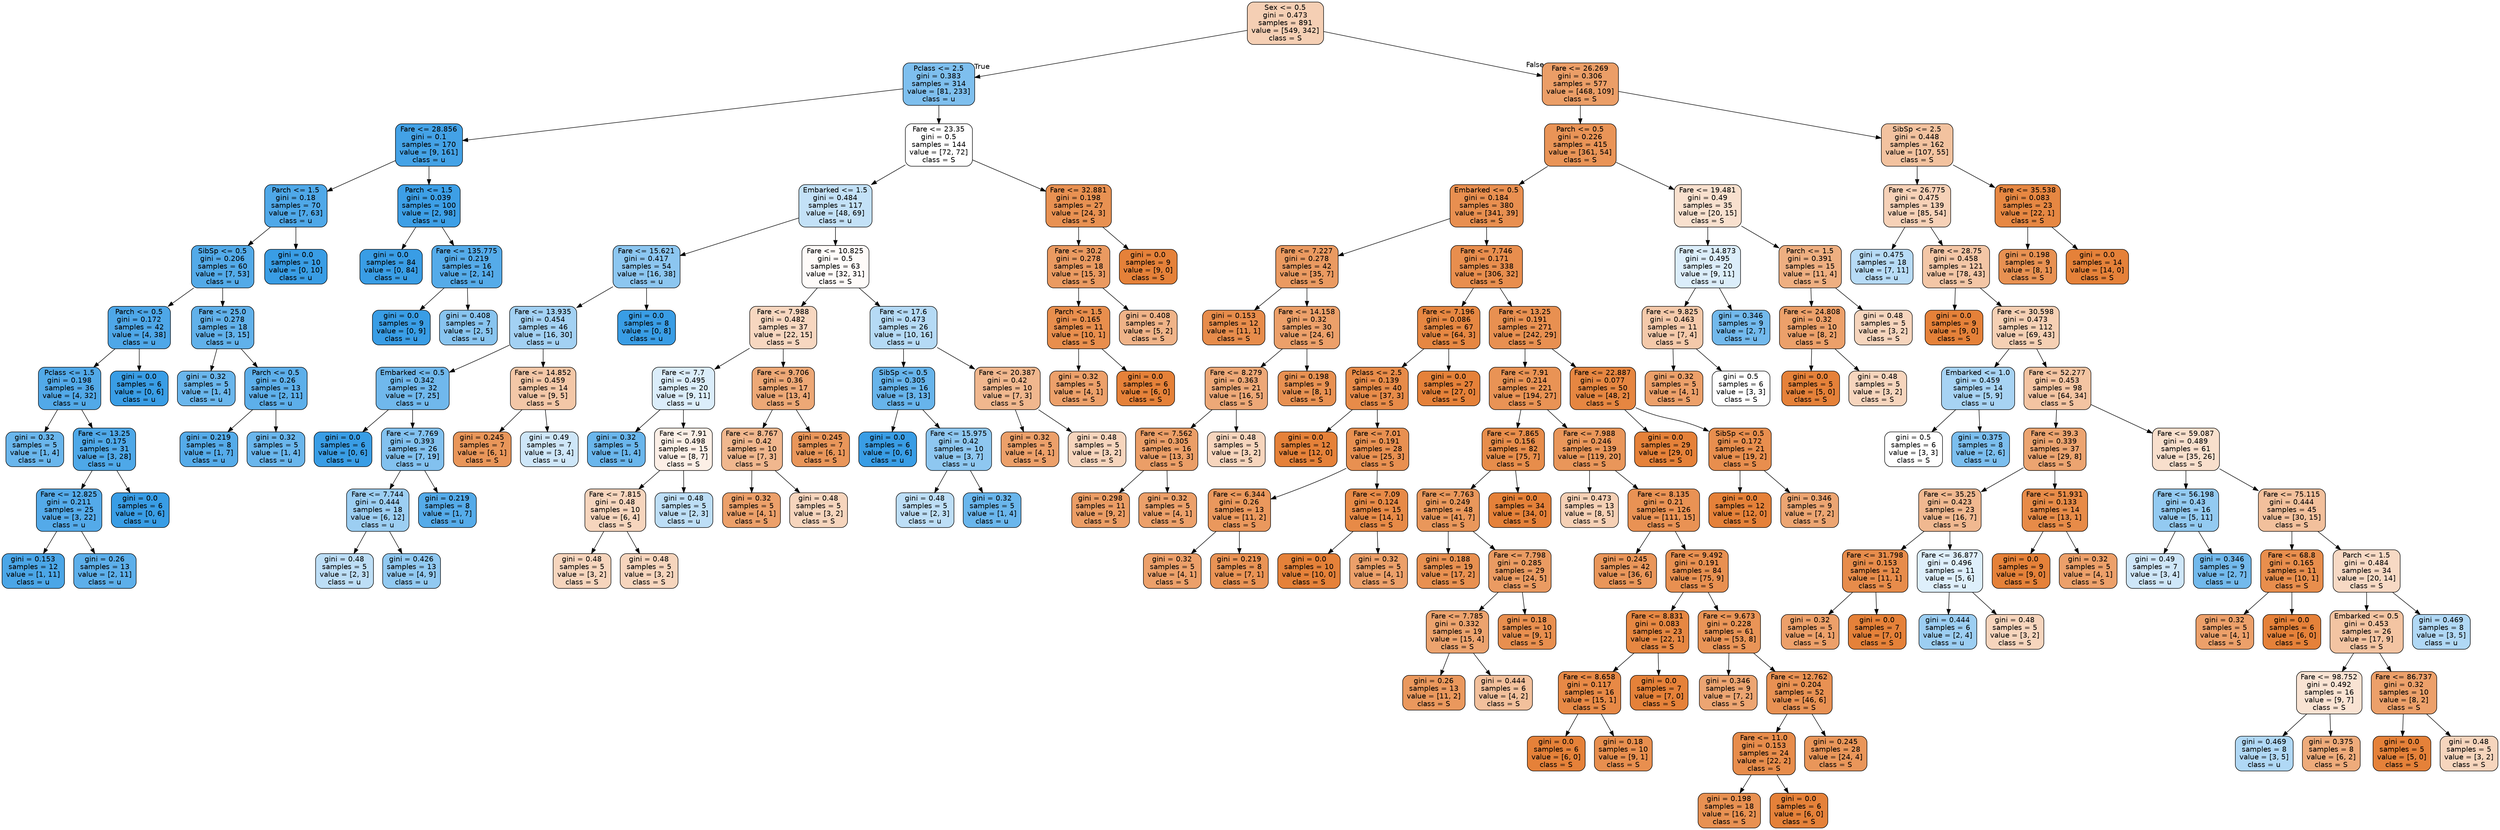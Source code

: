 digraph Tree {
node [shape=box, style="filled, rounded", color="black", fontname=helvetica] ;
edge [fontname=helvetica] ;
0 [label="Sex <= 0.5\ngini = 0.473\nsamples = 891\nvalue = [549, 342]\nclass = S", fillcolor="#f5cfb4"] ;
1 [label="Pclass <= 2.5\ngini = 0.383\nsamples = 314\nvalue = [81, 233]\nclass = u", fillcolor="#7ebfee"] ;
0 -> 1 [labeldistance=2.5, labelangle=45, headlabel="True"] ;
2 [label="Fare <= 28.856\ngini = 0.1\nsamples = 170\nvalue = [9, 161]\nclass = u", fillcolor="#44a2e6"] ;
1 -> 2 ;
3 [label="Parch <= 1.5\ngini = 0.18\nsamples = 70\nvalue = [7, 63]\nclass = u", fillcolor="#4fa8e8"] ;
2 -> 3 ;
4 [label="SibSp <= 0.5\ngini = 0.206\nsamples = 60\nvalue = [7, 53]\nclass = u", fillcolor="#53aae8"] ;
3 -> 4 ;
5 [label="Parch <= 0.5\ngini = 0.172\nsamples = 42\nvalue = [4, 38]\nclass = u", fillcolor="#4ea7e8"] ;
4 -> 5 ;
6 [label="Pclass <= 1.5\ngini = 0.198\nsamples = 36\nvalue = [4, 32]\nclass = u", fillcolor="#52a9e8"] ;
5 -> 6 ;
7 [label="gini = 0.32\nsamples = 5\nvalue = [1, 4]\nclass = u", fillcolor="#6ab6ec"] ;
6 -> 7 ;
8 [label="Fare <= 13.25\ngini = 0.175\nsamples = 31\nvalue = [3, 28]\nclass = u", fillcolor="#4ea8e8"] ;
6 -> 8 ;
9 [label="Fare <= 12.825\ngini = 0.211\nsamples = 25\nvalue = [3, 22]\nclass = u", fillcolor="#54aae9"] ;
8 -> 9 ;
10 [label="gini = 0.153\nsamples = 12\nvalue = [1, 11]\nclass = u", fillcolor="#4ba6e7"] ;
9 -> 10 ;
11 [label="gini = 0.26\nsamples = 13\nvalue = [2, 11]\nclass = u", fillcolor="#5dafea"] ;
9 -> 11 ;
12 [label="gini = 0.0\nsamples = 6\nvalue = [0, 6]\nclass = u", fillcolor="#399de5"] ;
8 -> 12 ;
13 [label="gini = 0.0\nsamples = 6\nvalue = [0, 6]\nclass = u", fillcolor="#399de5"] ;
5 -> 13 ;
14 [label="Fare <= 25.0\ngini = 0.278\nsamples = 18\nvalue = [3, 15]\nclass = u", fillcolor="#61b1ea"] ;
4 -> 14 ;
15 [label="gini = 0.32\nsamples = 5\nvalue = [1, 4]\nclass = u", fillcolor="#6ab6ec"] ;
14 -> 15 ;
16 [label="Parch <= 0.5\ngini = 0.26\nsamples = 13\nvalue = [2, 11]\nclass = u", fillcolor="#5dafea"] ;
14 -> 16 ;
17 [label="gini = 0.219\nsamples = 8\nvalue = [1, 7]\nclass = u", fillcolor="#55abe9"] ;
16 -> 17 ;
18 [label="gini = 0.32\nsamples = 5\nvalue = [1, 4]\nclass = u", fillcolor="#6ab6ec"] ;
16 -> 18 ;
19 [label="gini = 0.0\nsamples = 10\nvalue = [0, 10]\nclass = u", fillcolor="#399de5"] ;
3 -> 19 ;
20 [label="Parch <= 1.5\ngini = 0.039\nsamples = 100\nvalue = [2, 98]\nclass = u", fillcolor="#3d9fe6"] ;
2 -> 20 ;
21 [label="gini = 0.0\nsamples = 84\nvalue = [0, 84]\nclass = u", fillcolor="#399de5"] ;
20 -> 21 ;
22 [label="Fare <= 135.775\ngini = 0.219\nsamples = 16\nvalue = [2, 14]\nclass = u", fillcolor="#55abe9"] ;
20 -> 22 ;
23 [label="gini = 0.0\nsamples = 9\nvalue = [0, 9]\nclass = u", fillcolor="#399de5"] ;
22 -> 23 ;
24 [label="gini = 0.408\nsamples = 7\nvalue = [2, 5]\nclass = u", fillcolor="#88c4ef"] ;
22 -> 24 ;
25 [label="Fare <= 23.35\ngini = 0.5\nsamples = 144\nvalue = [72, 72]\nclass = S", fillcolor="#ffffff"] ;
1 -> 25 ;
26 [label="Embarked <= 1.5\ngini = 0.484\nsamples = 117\nvalue = [48, 69]\nclass = u", fillcolor="#c3e1f7"] ;
25 -> 26 ;
27 [label="Fare <= 15.621\ngini = 0.417\nsamples = 54\nvalue = [16, 38]\nclass = u", fillcolor="#8cc6f0"] ;
26 -> 27 ;
28 [label="Fare <= 13.935\ngini = 0.454\nsamples = 46\nvalue = [16, 30]\nclass = u", fillcolor="#a3d1f3"] ;
27 -> 28 ;
29 [label="Embarked <= 0.5\ngini = 0.342\nsamples = 32\nvalue = [7, 25]\nclass = u", fillcolor="#70b8ec"] ;
28 -> 29 ;
30 [label="gini = 0.0\nsamples = 6\nvalue = [0, 6]\nclass = u", fillcolor="#399de5"] ;
29 -> 30 ;
31 [label="Fare <= 7.769\ngini = 0.393\nsamples = 26\nvalue = [7, 19]\nclass = u", fillcolor="#82c1ef"] ;
29 -> 31 ;
32 [label="Fare <= 7.744\ngini = 0.444\nsamples = 18\nvalue = [6, 12]\nclass = u", fillcolor="#9ccef2"] ;
31 -> 32 ;
33 [label="gini = 0.48\nsamples = 5\nvalue = [2, 3]\nclass = u", fillcolor="#bddef6"] ;
32 -> 33 ;
34 [label="gini = 0.426\nsamples = 13\nvalue = [4, 9]\nclass = u", fillcolor="#91c9f1"] ;
32 -> 34 ;
35 [label="gini = 0.219\nsamples = 8\nvalue = [1, 7]\nclass = u", fillcolor="#55abe9"] ;
31 -> 35 ;
36 [label="Fare <= 14.852\ngini = 0.459\nsamples = 14\nvalue = [9, 5]\nclass = S", fillcolor="#f3c7a7"] ;
28 -> 36 ;
37 [label="gini = 0.245\nsamples = 7\nvalue = [6, 1]\nclass = S", fillcolor="#e9965a"] ;
36 -> 37 ;
38 [label="gini = 0.49\nsamples = 7\nvalue = [3, 4]\nclass = u", fillcolor="#cee6f8"] ;
36 -> 38 ;
39 [label="gini = 0.0\nsamples = 8\nvalue = [0, 8]\nclass = u", fillcolor="#399de5"] ;
27 -> 39 ;
40 [label="Fare <= 10.825\ngini = 0.5\nsamples = 63\nvalue = [32, 31]\nclass = S", fillcolor="#fefbf9"] ;
26 -> 40 ;
41 [label="Fare <= 7.988\ngini = 0.482\nsamples = 37\nvalue = [22, 15]\nclass = S", fillcolor="#f7d7c0"] ;
40 -> 41 ;
42 [label="Fare <= 7.7\ngini = 0.495\nsamples = 20\nvalue = [9, 11]\nclass = u", fillcolor="#dbedfa"] ;
41 -> 42 ;
43 [label="gini = 0.32\nsamples = 5\nvalue = [1, 4]\nclass = u", fillcolor="#6ab6ec"] ;
42 -> 43 ;
44 [label="Fare <= 7.91\ngini = 0.498\nsamples = 15\nvalue = [8, 7]\nclass = S", fillcolor="#fcefe6"] ;
42 -> 44 ;
45 [label="Fare <= 7.815\ngini = 0.48\nsamples = 10\nvalue = [6, 4]\nclass = S", fillcolor="#f6d5bd"] ;
44 -> 45 ;
46 [label="gini = 0.48\nsamples = 5\nvalue = [3, 2]\nclass = S", fillcolor="#f6d5bd"] ;
45 -> 46 ;
47 [label="gini = 0.48\nsamples = 5\nvalue = [3, 2]\nclass = S", fillcolor="#f6d5bd"] ;
45 -> 47 ;
48 [label="gini = 0.48\nsamples = 5\nvalue = [2, 3]\nclass = u", fillcolor="#bddef6"] ;
44 -> 48 ;
49 [label="Fare <= 9.706\ngini = 0.36\nsamples = 17\nvalue = [13, 4]\nclass = S", fillcolor="#eda876"] ;
41 -> 49 ;
50 [label="Fare <= 8.767\ngini = 0.42\nsamples = 10\nvalue = [7, 3]\nclass = S", fillcolor="#f0b78e"] ;
49 -> 50 ;
51 [label="gini = 0.32\nsamples = 5\nvalue = [4, 1]\nclass = S", fillcolor="#eca06a"] ;
50 -> 51 ;
52 [label="gini = 0.48\nsamples = 5\nvalue = [3, 2]\nclass = S", fillcolor="#f6d5bd"] ;
50 -> 52 ;
53 [label="gini = 0.245\nsamples = 7\nvalue = [6, 1]\nclass = S", fillcolor="#e9965a"] ;
49 -> 53 ;
54 [label="Fare <= 17.6\ngini = 0.473\nsamples = 26\nvalue = [10, 16]\nclass = u", fillcolor="#b5daf5"] ;
40 -> 54 ;
55 [label="SibSp <= 0.5\ngini = 0.305\nsamples = 16\nvalue = [3, 13]\nclass = u", fillcolor="#67b4eb"] ;
54 -> 55 ;
56 [label="gini = 0.0\nsamples = 6\nvalue = [0, 6]\nclass = u", fillcolor="#399de5"] ;
55 -> 56 ;
57 [label="Fare <= 15.975\ngini = 0.42\nsamples = 10\nvalue = [3, 7]\nclass = u", fillcolor="#8ec7f0"] ;
55 -> 57 ;
58 [label="gini = 0.48\nsamples = 5\nvalue = [2, 3]\nclass = u", fillcolor="#bddef6"] ;
57 -> 58 ;
59 [label="gini = 0.32\nsamples = 5\nvalue = [1, 4]\nclass = u", fillcolor="#6ab6ec"] ;
57 -> 59 ;
60 [label="Fare <= 20.387\ngini = 0.42\nsamples = 10\nvalue = [7, 3]\nclass = S", fillcolor="#f0b78e"] ;
54 -> 60 ;
61 [label="gini = 0.32\nsamples = 5\nvalue = [4, 1]\nclass = S", fillcolor="#eca06a"] ;
60 -> 61 ;
62 [label="gini = 0.48\nsamples = 5\nvalue = [3, 2]\nclass = S", fillcolor="#f6d5bd"] ;
60 -> 62 ;
63 [label="Fare <= 32.881\ngini = 0.198\nsamples = 27\nvalue = [24, 3]\nclass = S", fillcolor="#e89152"] ;
25 -> 63 ;
64 [label="Fare <= 30.2\ngini = 0.278\nsamples = 18\nvalue = [15, 3]\nclass = S", fillcolor="#ea9a61"] ;
63 -> 64 ;
65 [label="Parch <= 1.5\ngini = 0.165\nsamples = 11\nvalue = [10, 1]\nclass = S", fillcolor="#e88e4d"] ;
64 -> 65 ;
66 [label="gini = 0.32\nsamples = 5\nvalue = [4, 1]\nclass = S", fillcolor="#eca06a"] ;
65 -> 66 ;
67 [label="gini = 0.0\nsamples = 6\nvalue = [6, 0]\nclass = S", fillcolor="#e58139"] ;
65 -> 67 ;
68 [label="gini = 0.408\nsamples = 7\nvalue = [5, 2]\nclass = S", fillcolor="#efb388"] ;
64 -> 68 ;
69 [label="gini = 0.0\nsamples = 9\nvalue = [9, 0]\nclass = S", fillcolor="#e58139"] ;
63 -> 69 ;
70 [label="Fare <= 26.269\ngini = 0.306\nsamples = 577\nvalue = [468, 109]\nclass = S", fillcolor="#eb9e67"] ;
0 -> 70 [labeldistance=2.5, labelangle=-45, headlabel="False"] ;
71 [label="Parch <= 0.5\ngini = 0.226\nsamples = 415\nvalue = [361, 54]\nclass = S", fillcolor="#e99457"] ;
70 -> 71 ;
72 [label="Embarked <= 0.5\ngini = 0.184\nsamples = 380\nvalue = [341, 39]\nclass = S", fillcolor="#e88f50"] ;
71 -> 72 ;
73 [label="Fare <= 7.227\ngini = 0.278\nsamples = 42\nvalue = [35, 7]\nclass = S", fillcolor="#ea9a61"] ;
72 -> 73 ;
74 [label="gini = 0.153\nsamples = 12\nvalue = [11, 1]\nclass = S", fillcolor="#e78c4b"] ;
73 -> 74 ;
75 [label="Fare <= 14.158\ngini = 0.32\nsamples = 30\nvalue = [24, 6]\nclass = S", fillcolor="#eca06a"] ;
73 -> 75 ;
76 [label="Fare <= 8.279\ngini = 0.363\nsamples = 21\nvalue = [16, 5]\nclass = S", fillcolor="#eda877"] ;
75 -> 76 ;
77 [label="Fare <= 7.562\ngini = 0.305\nsamples = 16\nvalue = [13, 3]\nclass = S", fillcolor="#eb9e67"] ;
76 -> 77 ;
78 [label="gini = 0.298\nsamples = 11\nvalue = [9, 2]\nclass = S", fillcolor="#eb9d65"] ;
77 -> 78 ;
79 [label="gini = 0.32\nsamples = 5\nvalue = [4, 1]\nclass = S", fillcolor="#eca06a"] ;
77 -> 79 ;
80 [label="gini = 0.48\nsamples = 5\nvalue = [3, 2]\nclass = S", fillcolor="#f6d5bd"] ;
76 -> 80 ;
81 [label="gini = 0.198\nsamples = 9\nvalue = [8, 1]\nclass = S", fillcolor="#e89152"] ;
75 -> 81 ;
82 [label="Fare <= 7.746\ngini = 0.171\nsamples = 338\nvalue = [306, 32]\nclass = S", fillcolor="#e88e4e"] ;
72 -> 82 ;
83 [label="Fare <= 7.196\ngini = 0.086\nsamples = 67\nvalue = [64, 3]\nclass = S", fillcolor="#e68742"] ;
82 -> 83 ;
84 [label="Pclass <= 2.5\ngini = 0.139\nsamples = 40\nvalue = [37, 3]\nclass = S", fillcolor="#e78b49"] ;
83 -> 84 ;
85 [label="gini = 0.0\nsamples = 12\nvalue = [12, 0]\nclass = S", fillcolor="#e58139"] ;
84 -> 85 ;
86 [label="Fare <= 7.01\ngini = 0.191\nsamples = 28\nvalue = [25, 3]\nclass = S", fillcolor="#e89051"] ;
84 -> 86 ;
87 [label="Fare <= 6.344\ngini = 0.26\nsamples = 13\nvalue = [11, 2]\nclass = S", fillcolor="#ea985d"] ;
86 -> 87 ;
88 [label="gini = 0.32\nsamples = 5\nvalue = [4, 1]\nclass = S", fillcolor="#eca06a"] ;
87 -> 88 ;
89 [label="gini = 0.219\nsamples = 8\nvalue = [7, 1]\nclass = S", fillcolor="#e99355"] ;
87 -> 89 ;
90 [label="Fare <= 7.09\ngini = 0.124\nsamples = 15\nvalue = [14, 1]\nclass = S", fillcolor="#e78a47"] ;
86 -> 90 ;
91 [label="gini = 0.0\nsamples = 10\nvalue = [10, 0]\nclass = S", fillcolor="#e58139"] ;
90 -> 91 ;
92 [label="gini = 0.32\nsamples = 5\nvalue = [4, 1]\nclass = S", fillcolor="#eca06a"] ;
90 -> 92 ;
93 [label="gini = 0.0\nsamples = 27\nvalue = [27, 0]\nclass = S", fillcolor="#e58139"] ;
83 -> 93 ;
94 [label="Fare <= 13.25\ngini = 0.191\nsamples = 271\nvalue = [242, 29]\nclass = S", fillcolor="#e89051"] ;
82 -> 94 ;
95 [label="Fare <= 7.91\ngini = 0.214\nsamples = 221\nvalue = [194, 27]\nclass = S", fillcolor="#e99355"] ;
94 -> 95 ;
96 [label="Fare <= 7.865\ngini = 0.156\nsamples = 82\nvalue = [75, 7]\nclass = S", fillcolor="#e78d4b"] ;
95 -> 96 ;
97 [label="Fare <= 7.763\ngini = 0.249\nsamples = 48\nvalue = [41, 7]\nclass = S", fillcolor="#e9975b"] ;
96 -> 97 ;
98 [label="gini = 0.188\nsamples = 19\nvalue = [17, 2]\nclass = S", fillcolor="#e89050"] ;
97 -> 98 ;
99 [label="Fare <= 7.798\ngini = 0.285\nsamples = 29\nvalue = [24, 5]\nclass = S", fillcolor="#ea9b62"] ;
97 -> 99 ;
100 [label="Fare <= 7.785\ngini = 0.332\nsamples = 19\nvalue = [15, 4]\nclass = S", fillcolor="#eca36e"] ;
99 -> 100 ;
101 [label="gini = 0.26\nsamples = 13\nvalue = [11, 2]\nclass = S", fillcolor="#ea985d"] ;
100 -> 101 ;
102 [label="gini = 0.444\nsamples = 6\nvalue = [4, 2]\nclass = S", fillcolor="#f2c09c"] ;
100 -> 102 ;
103 [label="gini = 0.18\nsamples = 10\nvalue = [9, 1]\nclass = S", fillcolor="#e88f4f"] ;
99 -> 103 ;
104 [label="gini = 0.0\nsamples = 34\nvalue = [34, 0]\nclass = S", fillcolor="#e58139"] ;
96 -> 104 ;
105 [label="Fare <= 7.988\ngini = 0.246\nsamples = 139\nvalue = [119, 20]\nclass = S", fillcolor="#e9965a"] ;
95 -> 105 ;
106 [label="gini = 0.473\nsamples = 13\nvalue = [8, 5]\nclass = S", fillcolor="#f5d0b5"] ;
105 -> 106 ;
107 [label="Fare <= 8.135\ngini = 0.21\nsamples = 126\nvalue = [111, 15]\nclass = S", fillcolor="#e99254"] ;
105 -> 107 ;
108 [label="gini = 0.245\nsamples = 42\nvalue = [36, 6]\nclass = S", fillcolor="#e9965a"] ;
107 -> 108 ;
109 [label="Fare <= 9.492\ngini = 0.191\nsamples = 84\nvalue = [75, 9]\nclass = S", fillcolor="#e89051"] ;
107 -> 109 ;
110 [label="Fare <= 8.831\ngini = 0.083\nsamples = 23\nvalue = [22, 1]\nclass = S", fillcolor="#e68742"] ;
109 -> 110 ;
111 [label="Fare <= 8.658\ngini = 0.117\nsamples = 16\nvalue = [15, 1]\nclass = S", fillcolor="#e78946"] ;
110 -> 111 ;
112 [label="gini = 0.0\nsamples = 6\nvalue = [6, 0]\nclass = S", fillcolor="#e58139"] ;
111 -> 112 ;
113 [label="gini = 0.18\nsamples = 10\nvalue = [9, 1]\nclass = S", fillcolor="#e88f4f"] ;
111 -> 113 ;
114 [label="gini = 0.0\nsamples = 7\nvalue = [7, 0]\nclass = S", fillcolor="#e58139"] ;
110 -> 114 ;
115 [label="Fare <= 9.673\ngini = 0.228\nsamples = 61\nvalue = [53, 8]\nclass = S", fillcolor="#e99457"] ;
109 -> 115 ;
116 [label="gini = 0.346\nsamples = 9\nvalue = [7, 2]\nclass = S", fillcolor="#eca572"] ;
115 -> 116 ;
117 [label="Fare <= 12.762\ngini = 0.204\nsamples = 52\nvalue = [46, 6]\nclass = S", fillcolor="#e89153"] ;
115 -> 117 ;
118 [label="Fare <= 11.0\ngini = 0.153\nsamples = 24\nvalue = [22, 2]\nclass = S", fillcolor="#e78c4b"] ;
117 -> 118 ;
119 [label="gini = 0.198\nsamples = 18\nvalue = [16, 2]\nclass = S", fillcolor="#e89152"] ;
118 -> 119 ;
120 [label="gini = 0.0\nsamples = 6\nvalue = [6, 0]\nclass = S", fillcolor="#e58139"] ;
118 -> 120 ;
121 [label="gini = 0.245\nsamples = 28\nvalue = [24, 4]\nclass = S", fillcolor="#e9965a"] ;
117 -> 121 ;
122 [label="Fare <= 22.887\ngini = 0.077\nsamples = 50\nvalue = [48, 2]\nclass = S", fillcolor="#e68641"] ;
94 -> 122 ;
123 [label="gini = 0.0\nsamples = 29\nvalue = [29, 0]\nclass = S", fillcolor="#e58139"] ;
122 -> 123 ;
124 [label="SibSp <= 0.5\ngini = 0.172\nsamples = 21\nvalue = [19, 2]\nclass = S", fillcolor="#e88e4e"] ;
122 -> 124 ;
125 [label="gini = 0.0\nsamples = 12\nvalue = [12, 0]\nclass = S", fillcolor="#e58139"] ;
124 -> 125 ;
126 [label="gini = 0.346\nsamples = 9\nvalue = [7, 2]\nclass = S", fillcolor="#eca572"] ;
124 -> 126 ;
127 [label="Fare <= 19.481\ngini = 0.49\nsamples = 35\nvalue = [20, 15]\nclass = S", fillcolor="#f8e0ce"] ;
71 -> 127 ;
128 [label="Fare <= 14.873\ngini = 0.495\nsamples = 20\nvalue = [9, 11]\nclass = u", fillcolor="#dbedfa"] ;
127 -> 128 ;
129 [label="Fare <= 9.825\ngini = 0.463\nsamples = 11\nvalue = [7, 4]\nclass = S", fillcolor="#f4c9aa"] ;
128 -> 129 ;
130 [label="gini = 0.32\nsamples = 5\nvalue = [4, 1]\nclass = S", fillcolor="#eca06a"] ;
129 -> 130 ;
131 [label="gini = 0.5\nsamples = 6\nvalue = [3, 3]\nclass = S", fillcolor="#ffffff"] ;
129 -> 131 ;
132 [label="gini = 0.346\nsamples = 9\nvalue = [2, 7]\nclass = u", fillcolor="#72b9ec"] ;
128 -> 132 ;
133 [label="Parch <= 1.5\ngini = 0.391\nsamples = 15\nvalue = [11, 4]\nclass = S", fillcolor="#eeaf81"] ;
127 -> 133 ;
134 [label="Fare <= 24.808\ngini = 0.32\nsamples = 10\nvalue = [8, 2]\nclass = S", fillcolor="#eca06a"] ;
133 -> 134 ;
135 [label="gini = 0.0\nsamples = 5\nvalue = [5, 0]\nclass = S", fillcolor="#e58139"] ;
134 -> 135 ;
136 [label="gini = 0.48\nsamples = 5\nvalue = [3, 2]\nclass = S", fillcolor="#f6d5bd"] ;
134 -> 136 ;
137 [label="gini = 0.48\nsamples = 5\nvalue = [3, 2]\nclass = S", fillcolor="#f6d5bd"] ;
133 -> 137 ;
138 [label="SibSp <= 2.5\ngini = 0.448\nsamples = 162\nvalue = [107, 55]\nclass = S", fillcolor="#f2c29f"] ;
70 -> 138 ;
139 [label="Fare <= 26.775\ngini = 0.475\nsamples = 139\nvalue = [85, 54]\nclass = S", fillcolor="#f6d1b7"] ;
138 -> 139 ;
140 [label="gini = 0.475\nsamples = 18\nvalue = [7, 11]\nclass = u", fillcolor="#b7dbf6"] ;
139 -> 140 ;
141 [label="Fare <= 28.75\ngini = 0.458\nsamples = 121\nvalue = [78, 43]\nclass = S", fillcolor="#f3c6a6"] ;
139 -> 141 ;
142 [label="gini = 0.0\nsamples = 9\nvalue = [9, 0]\nclass = S", fillcolor="#e58139"] ;
141 -> 142 ;
143 [label="Fare <= 30.598\ngini = 0.473\nsamples = 112\nvalue = [69, 43]\nclass = S", fillcolor="#f5d0b4"] ;
141 -> 143 ;
144 [label="Embarked <= 1.0\ngini = 0.459\nsamples = 14\nvalue = [5, 9]\nclass = u", fillcolor="#a7d3f3"] ;
143 -> 144 ;
145 [label="gini = 0.5\nsamples = 6\nvalue = [3, 3]\nclass = S", fillcolor="#ffffff"] ;
144 -> 145 ;
146 [label="gini = 0.375\nsamples = 8\nvalue = [2, 6]\nclass = u", fillcolor="#7bbeee"] ;
144 -> 146 ;
147 [label="Fare <= 52.277\ngini = 0.453\nsamples = 98\nvalue = [64, 34]\nclass = S", fillcolor="#f3c4a2"] ;
143 -> 147 ;
148 [label="Fare <= 39.3\ngini = 0.339\nsamples = 37\nvalue = [29, 8]\nclass = S", fillcolor="#eca470"] ;
147 -> 148 ;
149 [label="Fare <= 35.25\ngini = 0.423\nsamples = 23\nvalue = [16, 7]\nclass = S", fillcolor="#f0b890"] ;
148 -> 149 ;
150 [label="Fare <= 31.798\ngini = 0.153\nsamples = 12\nvalue = [11, 1]\nclass = S", fillcolor="#e78c4b"] ;
149 -> 150 ;
151 [label="gini = 0.32\nsamples = 5\nvalue = [4, 1]\nclass = S", fillcolor="#eca06a"] ;
150 -> 151 ;
152 [label="gini = 0.0\nsamples = 7\nvalue = [7, 0]\nclass = S", fillcolor="#e58139"] ;
150 -> 152 ;
153 [label="Fare <= 36.877\ngini = 0.496\nsamples = 11\nvalue = [5, 6]\nclass = u", fillcolor="#deeffb"] ;
149 -> 153 ;
154 [label="gini = 0.444\nsamples = 6\nvalue = [2, 4]\nclass = u", fillcolor="#9ccef2"] ;
153 -> 154 ;
155 [label="gini = 0.48\nsamples = 5\nvalue = [3, 2]\nclass = S", fillcolor="#f6d5bd"] ;
153 -> 155 ;
156 [label="Fare <= 51.931\ngini = 0.133\nsamples = 14\nvalue = [13, 1]\nclass = S", fillcolor="#e78b48"] ;
148 -> 156 ;
157 [label="gini = 0.0\nsamples = 9\nvalue = [9, 0]\nclass = S", fillcolor="#e58139"] ;
156 -> 157 ;
158 [label="gini = 0.32\nsamples = 5\nvalue = [4, 1]\nclass = S", fillcolor="#eca06a"] ;
156 -> 158 ;
159 [label="Fare <= 59.087\ngini = 0.489\nsamples = 61\nvalue = [35, 26]\nclass = S", fillcolor="#f8dfcc"] ;
147 -> 159 ;
160 [label="Fare <= 56.198\ngini = 0.43\nsamples = 16\nvalue = [5, 11]\nclass = u", fillcolor="#93caf1"] ;
159 -> 160 ;
161 [label="gini = 0.49\nsamples = 7\nvalue = [3, 4]\nclass = u", fillcolor="#cee6f8"] ;
160 -> 161 ;
162 [label="gini = 0.346\nsamples = 9\nvalue = [2, 7]\nclass = u", fillcolor="#72b9ec"] ;
160 -> 162 ;
163 [label="Fare <= 75.115\ngini = 0.444\nsamples = 45\nvalue = [30, 15]\nclass = S", fillcolor="#f2c09c"] ;
159 -> 163 ;
164 [label="Fare <= 68.8\ngini = 0.165\nsamples = 11\nvalue = [10, 1]\nclass = S", fillcolor="#e88e4d"] ;
163 -> 164 ;
165 [label="gini = 0.32\nsamples = 5\nvalue = [4, 1]\nclass = S", fillcolor="#eca06a"] ;
164 -> 165 ;
166 [label="gini = 0.0\nsamples = 6\nvalue = [6, 0]\nclass = S", fillcolor="#e58139"] ;
164 -> 166 ;
167 [label="Parch <= 1.5\ngini = 0.484\nsamples = 34\nvalue = [20, 14]\nclass = S", fillcolor="#f7d9c4"] ;
163 -> 167 ;
168 [label="Embarked <= 0.5\ngini = 0.453\nsamples = 26\nvalue = [17, 9]\nclass = S", fillcolor="#f3c4a2"] ;
167 -> 168 ;
169 [label="Fare <= 98.752\ngini = 0.492\nsamples = 16\nvalue = [9, 7]\nclass = S", fillcolor="#f9e3d3"] ;
168 -> 169 ;
170 [label="gini = 0.469\nsamples = 8\nvalue = [3, 5]\nclass = u", fillcolor="#b0d8f5"] ;
169 -> 170 ;
171 [label="gini = 0.375\nsamples = 8\nvalue = [6, 2]\nclass = S", fillcolor="#eeab7b"] ;
169 -> 171 ;
172 [label="Fare <= 86.737\ngini = 0.32\nsamples = 10\nvalue = [8, 2]\nclass = S", fillcolor="#eca06a"] ;
168 -> 172 ;
173 [label="gini = 0.0\nsamples = 5\nvalue = [5, 0]\nclass = S", fillcolor="#e58139"] ;
172 -> 173 ;
174 [label="gini = 0.48\nsamples = 5\nvalue = [3, 2]\nclass = S", fillcolor="#f6d5bd"] ;
172 -> 174 ;
175 [label="gini = 0.469\nsamples = 8\nvalue = [3, 5]\nclass = u", fillcolor="#b0d8f5"] ;
167 -> 175 ;
176 [label="Fare <= 35.538\ngini = 0.083\nsamples = 23\nvalue = [22, 1]\nclass = S", fillcolor="#e68742"] ;
138 -> 176 ;
177 [label="gini = 0.198\nsamples = 9\nvalue = [8, 1]\nclass = S", fillcolor="#e89152"] ;
176 -> 177 ;
178 [label="gini = 0.0\nsamples = 14\nvalue = [14, 0]\nclass = S", fillcolor="#e58139"] ;
176 -> 178 ;
}